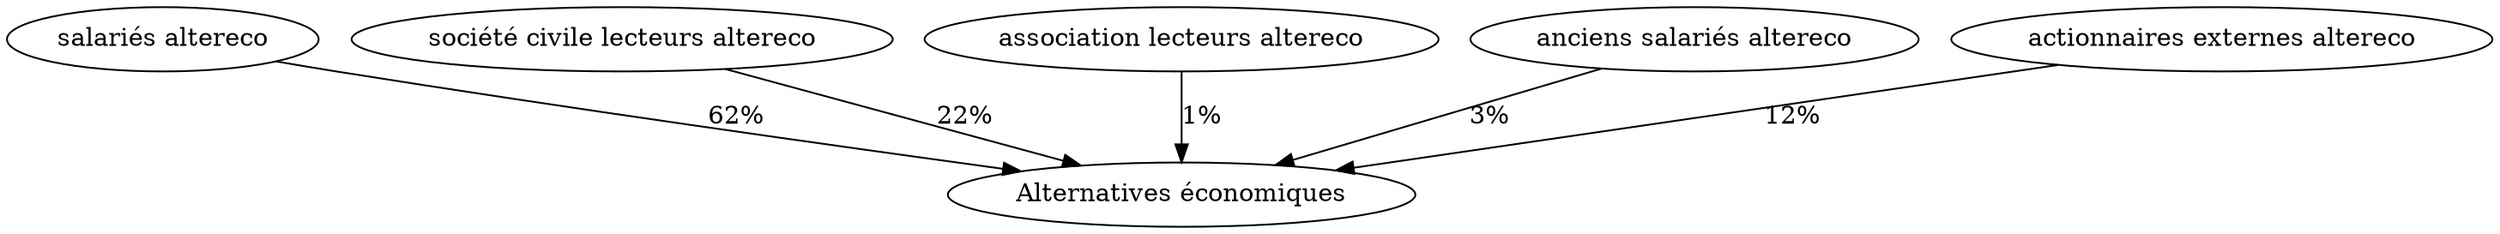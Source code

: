 digraph G {
  "salariés altereco" -> "Alternatives économiques" [label="62%"];
  "société civile lecteurs altereco" -> "Alternatives économiques" [label="22%"];
  "association lecteurs altereco" -> "Alternatives économiques" [label="1%"];
  "anciens salariés altereco" -> "Alternatives économiques" [label="3%"];
  "actionnaires externes altereco" -> "Alternatives économiques" [label="12%"];
}
